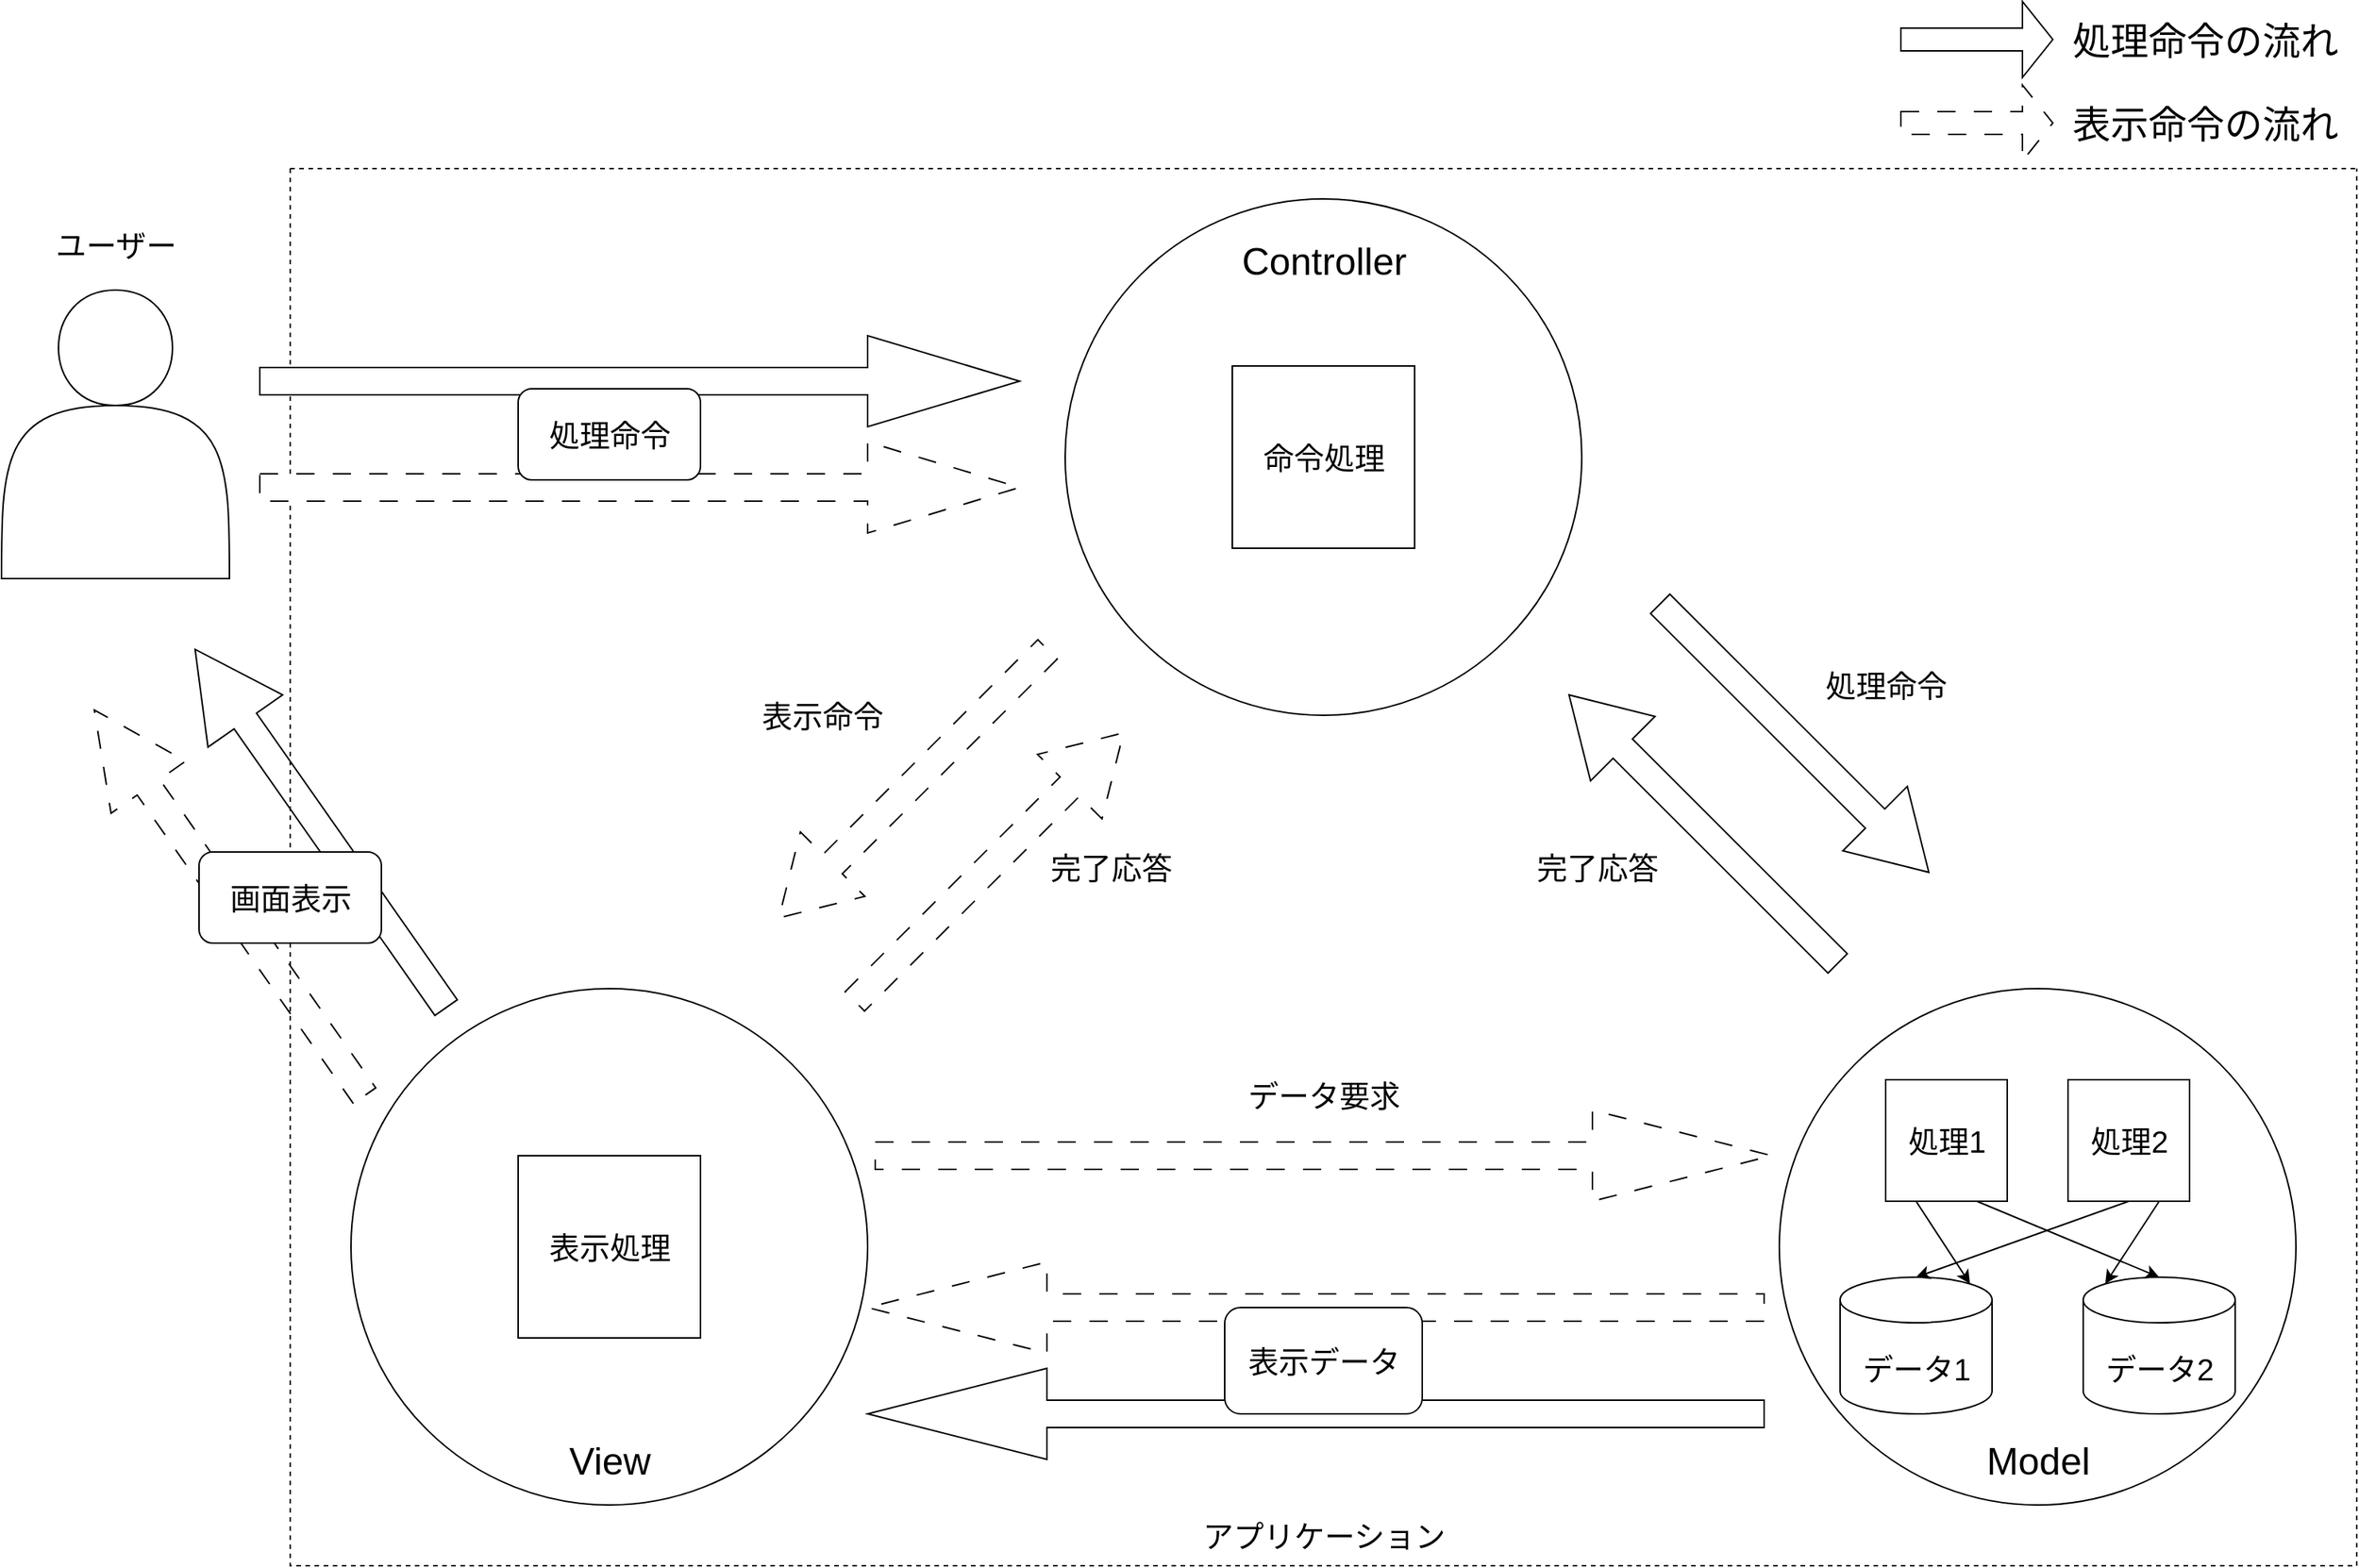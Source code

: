 <mxfile>
    <diagram id="GC4S91WVJdEGyDAQGroD" name="ページ1">
        <mxGraphModel dx="1883" dy="1375" grid="1" gridSize="10" guides="1" tooltips="1" connect="1" arrows="1" fold="1" page="1" pageScale="1" pageWidth="1654" pageHeight="1169" math="0" shadow="0">
            <root>
                <mxCell id="0"/>
                <mxCell id="1" parent="0"/>
                <mxCell id="28" value="" style="shape=singleArrow;direction=north;whiteSpace=wrap;html=1;fontSize=39;rotation=-35;dashed=1;dashPattern=12 12;" vertex="1" parent="1">
                    <mxGeometry x="170" y="448.53" width="60" height="310" as="geometry"/>
                </mxCell>
                <mxCell id="27" value="" style="shape=singleArrow;direction=north;whiteSpace=wrap;html=1;fontSize=39;rotation=-35;" vertex="1" parent="1">
                    <mxGeometry x="230" y="410.54" width="60" height="287.99" as="geometry"/>
                </mxCell>
                <mxCell id="2" value="" style="shape=actor;whiteSpace=wrap;html=1;" vertex="1" parent="1">
                    <mxGeometry x="50" y="200" width="150" height="190" as="geometry"/>
                </mxCell>
                <mxCell id="30" value="" style="shape=singleArrow;whiteSpace=wrap;html=1;dashed=1;dashPattern=12 12;fontSize=39;" vertex="1" parent="1">
                    <mxGeometry x="1300" y="65" width="100" height="50" as="geometry"/>
                </mxCell>
                <mxCell id="31" value="表示命令の流れ" style="text;html=1;align=center;verticalAlign=middle;resizable=0;points=[];autosize=1;strokeColor=none;fillColor=none;fontSize=25;" vertex="1" parent="1">
                    <mxGeometry x="1400" y="70" width="200" height="40" as="geometry"/>
                </mxCell>
                <mxCell id="32" value="" style="shape=singleArrow;whiteSpace=wrap;html=1;fontSize=39;" vertex="1" parent="1">
                    <mxGeometry x="1300" y="10" width="100" height="50" as="geometry"/>
                </mxCell>
                <mxCell id="33" value="処理命令の流れ" style="text;html=1;align=center;verticalAlign=middle;resizable=0;points=[];autosize=1;strokeColor=none;fillColor=none;fontSize=25;" vertex="1" parent="1">
                    <mxGeometry x="1400" y="15" width="200" height="40" as="geometry"/>
                </mxCell>
                <mxCell id="51" value="表示処理" style="text;html=1;align=center;verticalAlign=middle;resizable=0;points=[];autosize=1;strokeColor=none;fillColor=none;fontSize=20;" vertex="1" parent="1">
                    <mxGeometry x="410" y="820" width="100" height="40" as="geometry"/>
                </mxCell>
                <mxCell id="54" value="ユーザー" style="text;html=1;align=center;verticalAlign=middle;resizable=0;points=[];autosize=1;strokeColor=none;fillColor=none;fontSize=20;" vertex="1" parent="1">
                    <mxGeometry x="75" y="150" width="100" height="40" as="geometry"/>
                </mxCell>
                <mxCell id="3" value="" style="swimlane;startSize=0;dashed=1;" vertex="1" parent="1">
                    <mxGeometry x="240" y="120" width="1360" height="920" as="geometry"/>
                </mxCell>
                <mxCell id="61" value="" style="rounded=1;whiteSpace=wrap;html=1;fontSize=20;" vertex="1" parent="3">
                    <mxGeometry x="-60" y="450" width="120" height="60" as="geometry"/>
                </mxCell>
                <mxCell id="4" value="" style="ellipse;whiteSpace=wrap;html=1;aspect=fixed;" vertex="1" parent="3">
                    <mxGeometry x="510" y="20" width="340" height="340" as="geometry"/>
                </mxCell>
                <mxCell id="5" value="" style="ellipse;whiteSpace=wrap;html=1;aspect=fixed;" vertex="1" parent="3">
                    <mxGeometry x="40" y="540" width="340" height="340" as="geometry"/>
                </mxCell>
                <mxCell id="9" value="" style="ellipse;whiteSpace=wrap;html=1;aspect=fixed;" vertex="1" parent="3">
                    <mxGeometry x="980" y="540" width="340" height="340" as="geometry"/>
                </mxCell>
                <mxCell id="10" value="Controller" style="text;html=1;align=center;verticalAlign=middle;resizable=0;points=[];autosize=1;strokeColor=none;fillColor=none;fontSize=25;" vertex="1" parent="3">
                    <mxGeometry x="615" y="40" width="130" height="40" as="geometry"/>
                </mxCell>
                <mxCell id="12" value="View" style="text;html=1;align=center;verticalAlign=middle;resizable=0;points=[];autosize=1;strokeColor=none;fillColor=none;fontSize=25;" vertex="1" parent="3">
                    <mxGeometry x="170" y="830" width="80" height="40" as="geometry"/>
                </mxCell>
                <mxCell id="11" value="Model" style="text;html=1;align=center;verticalAlign=middle;resizable=0;points=[];autosize=1;strokeColor=none;fillColor=none;fontSize=25;" vertex="1" parent="3">
                    <mxGeometry x="1105" y="830" width="90" height="40" as="geometry"/>
                </mxCell>
                <mxCell id="15" value="" style="shape=singleArrow;whiteSpace=wrap;html=1;fontSize=39;" vertex="1" parent="3">
                    <mxGeometry x="-20" y="110" width="500" height="60" as="geometry"/>
                </mxCell>
                <mxCell id="16" value="" style="shape=singleArrow;whiteSpace=wrap;html=1;fontSize=39;dashed=1;dashPattern=12 12;" vertex="1" parent="3">
                    <mxGeometry x="-20" y="180" width="500" height="60" as="geometry"/>
                </mxCell>
                <mxCell id="18" value="" style="shape=singleArrow;whiteSpace=wrap;html=1;fontSize=39;dashed=1;dashPattern=12 12;" vertex="1" parent="3">
                    <mxGeometry x="385" y="620" width="590" height="60" as="geometry"/>
                </mxCell>
                <mxCell id="19" value="" style="shape=singleArrow;whiteSpace=wrap;html=1;fontSize=39;dashed=1;dashPattern=12 12;direction=west;" vertex="1" parent="3">
                    <mxGeometry x="380" y="720" width="590" height="60" as="geometry"/>
                </mxCell>
                <mxCell id="20" value="" style="shape=singleArrow;whiteSpace=wrap;html=1;fontSize=39;direction=west;" vertex="1" parent="3">
                    <mxGeometry x="380" y="790" width="590" height="60" as="geometry"/>
                </mxCell>
                <mxCell id="23" value="" style="shape=singleArrow;direction=south;whiteSpace=wrap;html=1;dashed=1;dashPattern=12 12;fontSize=39;rotation=45;" vertex="1" parent="3">
                    <mxGeometry x="380" y="280" width="60" height="250" as="geometry"/>
                </mxCell>
                <mxCell id="24" value="" style="shape=singleArrow;direction=north;whiteSpace=wrap;html=1;dashed=1;dashPattern=12 12;fontSize=39;rotation=45;" vertex="1" parent="3">
                    <mxGeometry x="430" y="335" width="60" height="250" as="geometry"/>
                </mxCell>
                <mxCell id="25" value="" style="shape=singleArrow;direction=north;whiteSpace=wrap;html=1;fontSize=39;rotation=-45;" vertex="1" parent="3">
                    <mxGeometry x="900" y="310" width="60" height="250" as="geometry"/>
                </mxCell>
                <mxCell id="26" value="" style="shape=singleArrow;direction=south;whiteSpace=wrap;html=1;fontSize=39;rotation=-45;" vertex="1" parent="3">
                    <mxGeometry x="960" y="250" width="60" height="250" as="geometry"/>
                </mxCell>
                <mxCell id="34" value="" style="shape=cylinder3;whiteSpace=wrap;html=1;boundedLbl=1;backgroundOutline=1;size=15;fontSize=25;" vertex="1" parent="3">
                    <mxGeometry x="1020" y="730" width="100" height="90" as="geometry"/>
                </mxCell>
                <mxCell id="35" value="" style="shape=cylinder3;whiteSpace=wrap;html=1;boundedLbl=1;backgroundOutline=1;size=15;fontSize=25;" vertex="1" parent="3">
                    <mxGeometry x="1180" y="730" width="100" height="90" as="geometry"/>
                </mxCell>
                <mxCell id="39" style="edgeStyle=none;html=1;exitX=0.25;exitY=1;exitDx=0;exitDy=0;entryX=0.855;entryY=0;entryDx=0;entryDy=4.35;entryPerimeter=0;fontSize=25;" edge="1" parent="3" source="36" target="34">
                    <mxGeometry relative="1" as="geometry"/>
                </mxCell>
                <mxCell id="40" style="edgeStyle=none;html=1;exitX=0.75;exitY=1;exitDx=0;exitDy=0;entryX=0.5;entryY=0;entryDx=0;entryDy=0;entryPerimeter=0;fontSize=25;" edge="1" parent="3" source="36" target="35">
                    <mxGeometry relative="1" as="geometry"/>
                </mxCell>
                <mxCell id="36" value="" style="whiteSpace=wrap;html=1;aspect=fixed;fontSize=25;" vertex="1" parent="3">
                    <mxGeometry x="1050" y="600" width="80" height="80" as="geometry"/>
                </mxCell>
                <mxCell id="41" style="edgeStyle=none;html=1;exitX=0.5;exitY=1;exitDx=0;exitDy=0;entryX=0.5;entryY=0;entryDx=0;entryDy=0;entryPerimeter=0;fontSize=25;" edge="1" parent="3" source="37" target="34">
                    <mxGeometry relative="1" as="geometry"/>
                </mxCell>
                <mxCell id="42" style="edgeStyle=none;html=1;exitX=0.75;exitY=1;exitDx=0;exitDy=0;entryX=0.145;entryY=0;entryDx=0;entryDy=4.35;entryPerimeter=0;fontSize=25;" edge="1" parent="3" source="37" target="35">
                    <mxGeometry relative="1" as="geometry"/>
                </mxCell>
                <mxCell id="37" value="" style="whiteSpace=wrap;html=1;aspect=fixed;fontSize=25;" vertex="1" parent="3">
                    <mxGeometry x="1170" y="600" width="80" height="80" as="geometry"/>
                </mxCell>
                <mxCell id="43" value="処理1" style="text;html=1;align=center;verticalAlign=middle;resizable=0;points=[];autosize=1;strokeColor=none;fillColor=none;fontSize=20;" vertex="1" parent="3">
                    <mxGeometry x="1055" y="620" width="70" height="40" as="geometry"/>
                </mxCell>
                <mxCell id="44" value="処理2" style="text;html=1;align=center;verticalAlign=middle;resizable=0;points=[];autosize=1;strokeColor=none;fillColor=none;fontSize=20;" vertex="1" parent="3">
                    <mxGeometry x="1175" y="620" width="70" height="40" as="geometry"/>
                </mxCell>
                <mxCell id="45" value="データ1" style="text;html=1;align=center;verticalAlign=middle;resizable=0;points=[];autosize=1;strokeColor=none;fillColor=none;fontSize=20;" vertex="1" parent="3">
                    <mxGeometry x="1025" y="770" width="90" height="40" as="geometry"/>
                </mxCell>
                <mxCell id="46" value="データ2" style="text;html=1;align=center;verticalAlign=middle;resizable=0;points=[];autosize=1;strokeColor=none;fillColor=none;fontSize=20;" vertex="1" parent="3">
                    <mxGeometry x="1185" y="770" width="90" height="40" as="geometry"/>
                </mxCell>
                <mxCell id="47" value="" style="whiteSpace=wrap;html=1;aspect=fixed;fontSize=20;" vertex="1" parent="3">
                    <mxGeometry x="150" y="650" width="120" height="120" as="geometry"/>
                </mxCell>
                <mxCell id="48" value="" style="whiteSpace=wrap;html=1;aspect=fixed;fontSize=20;" vertex="1" parent="3">
                    <mxGeometry x="620" y="130" width="120" height="120" as="geometry"/>
                </mxCell>
                <mxCell id="49" value="表示処理" style="text;html=1;align=center;verticalAlign=middle;resizable=0;points=[];autosize=1;strokeColor=none;fillColor=none;fontSize=20;" vertex="1" parent="3">
                    <mxGeometry x="160" y="690" width="100" height="40" as="geometry"/>
                </mxCell>
                <mxCell id="50" value="命令処理" style="text;html=1;align=center;verticalAlign=middle;resizable=0;points=[];autosize=1;strokeColor=none;fillColor=none;fontSize=20;" vertex="1" parent="3">
                    <mxGeometry x="630" y="170" width="100" height="40" as="geometry"/>
                </mxCell>
                <mxCell id="53" value="処理命令" style="text;html=1;align=center;verticalAlign=middle;resizable=0;points=[];autosize=1;strokeColor=none;fillColor=none;fontSize=20;" vertex="1" parent="3">
                    <mxGeometry x="1000" y="320" width="100" height="40" as="geometry"/>
                </mxCell>
                <mxCell id="52" value="完了応答" style="text;html=1;align=center;verticalAlign=middle;resizable=0;points=[];autosize=1;strokeColor=none;fillColor=none;fontSize=20;" vertex="1" parent="3">
                    <mxGeometry x="810" y="440" width="100" height="40" as="geometry"/>
                </mxCell>
                <mxCell id="55" value="完了応答" style="text;html=1;align=center;verticalAlign=middle;resizable=0;points=[];autosize=1;strokeColor=none;fillColor=none;fontSize=20;" vertex="1" parent="3">
                    <mxGeometry x="490" y="440" width="100" height="40" as="geometry"/>
                </mxCell>
                <mxCell id="56" value="表示命令" style="text;html=1;align=center;verticalAlign=middle;resizable=0;points=[];autosize=1;strokeColor=none;fillColor=none;fontSize=20;" vertex="1" parent="3">
                    <mxGeometry x="300" y="340" width="100" height="40" as="geometry"/>
                </mxCell>
                <mxCell id="59" value="画面表示" style="text;html=1;align=center;verticalAlign=middle;resizable=0;points=[];autosize=1;strokeColor=none;fillColor=none;fontSize=20;" vertex="1" parent="3">
                    <mxGeometry x="-50" y="460" width="100" height="40" as="geometry"/>
                </mxCell>
                <mxCell id="62" value="" style="rounded=1;whiteSpace=wrap;html=1;fontSize=20;" vertex="1" parent="3">
                    <mxGeometry x="150" y="145" width="120" height="60" as="geometry"/>
                </mxCell>
                <mxCell id="57" value="処理命令" style="text;html=1;align=center;verticalAlign=middle;resizable=0;points=[];autosize=1;strokeColor=none;fillColor=none;fontSize=20;" vertex="1" parent="3">
                    <mxGeometry x="160" y="155" width="100" height="40" as="geometry"/>
                </mxCell>
                <mxCell id="63" value="" style="rounded=1;whiteSpace=wrap;html=1;fontSize=20;" vertex="1" parent="3">
                    <mxGeometry x="615" y="750" width="130" height="70" as="geometry"/>
                </mxCell>
                <mxCell id="64" value="表示データ" style="text;html=1;align=center;verticalAlign=middle;resizable=0;points=[];autosize=1;strokeColor=none;fillColor=none;fontSize=20;" vertex="1" parent="3">
                    <mxGeometry x="620" y="765" width="120" height="40" as="geometry"/>
                </mxCell>
                <mxCell id="65" value="データ要求" style="text;html=1;align=center;verticalAlign=middle;resizable=0;points=[];autosize=1;strokeColor=none;fillColor=none;fontSize=20;" vertex="1" parent="3">
                    <mxGeometry x="620" y="590" width="120" height="40" as="geometry"/>
                </mxCell>
                <mxCell id="66" value="アプリケーション" style="text;html=1;align=center;verticalAlign=middle;resizable=0;points=[];autosize=1;strokeColor=none;fillColor=none;fontSize=20;" vertex="1" parent="3">
                    <mxGeometry x="590" y="880" width="180" height="40" as="geometry"/>
                </mxCell>
            </root>
        </mxGraphModel>
    </diagram>
</mxfile>